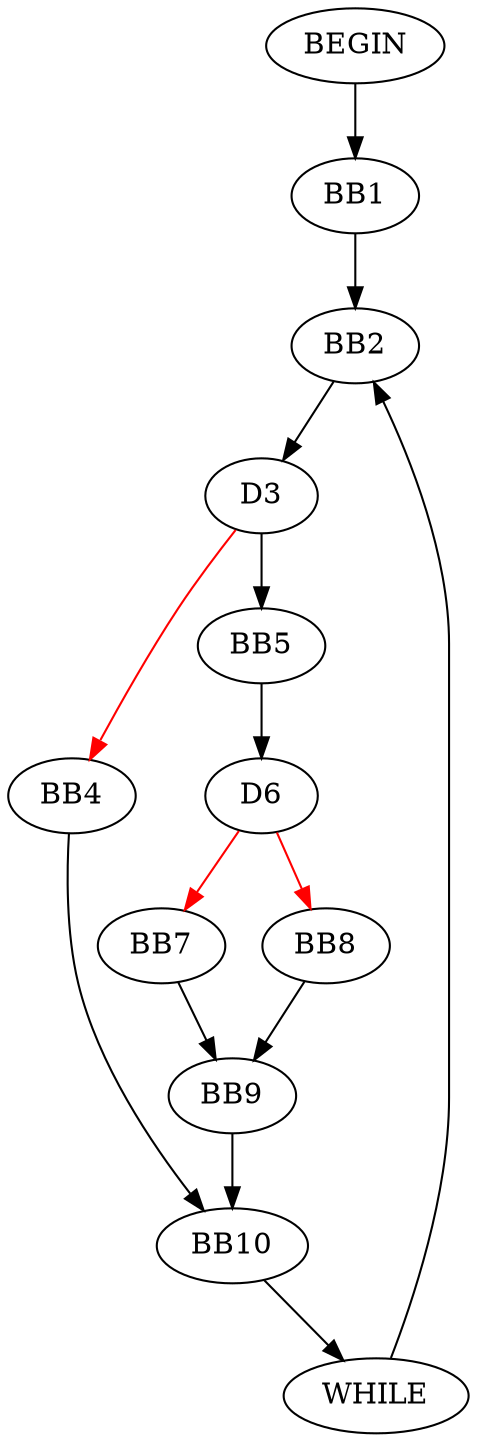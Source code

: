 digraph G {BEGIN->BB1;BB1->BB2;WHILE->BB2;BB2->D3;D3->BB4[color=red, pendwidth=3.0];D3->BB5;BB5->D6;D6->BB7[color=red, pendwidth=3.0];D6->BB8[color=red, pendwidth=3.0];BB7->BB9;BB8->BB9;BB4->BB10;BB9->BB10;BB10->WHILE;}
